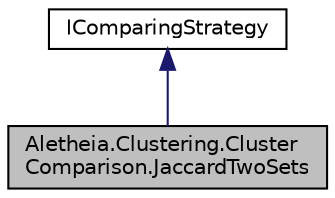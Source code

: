 digraph "Aletheia.Clustering.ClusterComparison.JaccardTwoSets"
{
  edge [fontname="Helvetica",fontsize="10",labelfontname="Helvetica",labelfontsize="10"];
  node [fontname="Helvetica",fontsize="10",shape=record];
  Node2 [label="Aletheia.Clustering.Cluster\lComparison.JaccardTwoSets",height=0.2,width=0.4,color="black", fillcolor="grey75", style="filled", fontcolor="black"];
  Node3 -> Node2 [dir="back",color="midnightblue",fontsize="10",style="solid",fontname="Helvetica"];
  Node3 [label="IComparingStrategy",height=0.2,width=0.4,color="black", fillcolor="white", style="filled",URL="$interface_aletheia_1_1_clustering_1_1_cluster_comparison_1_1_i_comparing_strategy.html"];
}
